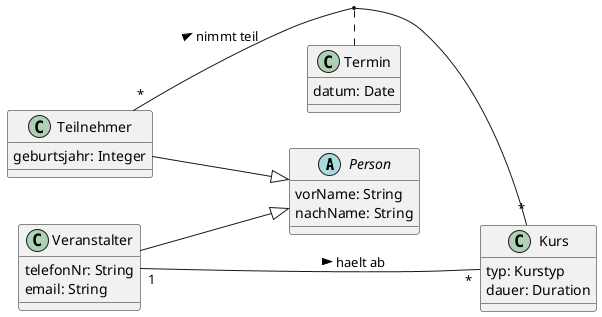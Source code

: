 @startuml
left to right direction

abstract class Person {
    vorName: String
    nachName: String
}

class Teilnehmer {
    geburtsjahr: Integer
}

class Veranstalter {
    telefonNr: String
    email: String
}

class Kurs {
    typ: Kurstyp
    dauer: Duration
}

class Termin  {
    datum: Date
}

Teilnehmer --|> Person
Veranstalter --|> Person

Teilnehmer "*" -- "*" Kurs : > nimmt teil
Veranstalter "1" -- "*" Kurs : > haelt ab

(Teilnehmer, Kurs) .. Termin
@enduml
